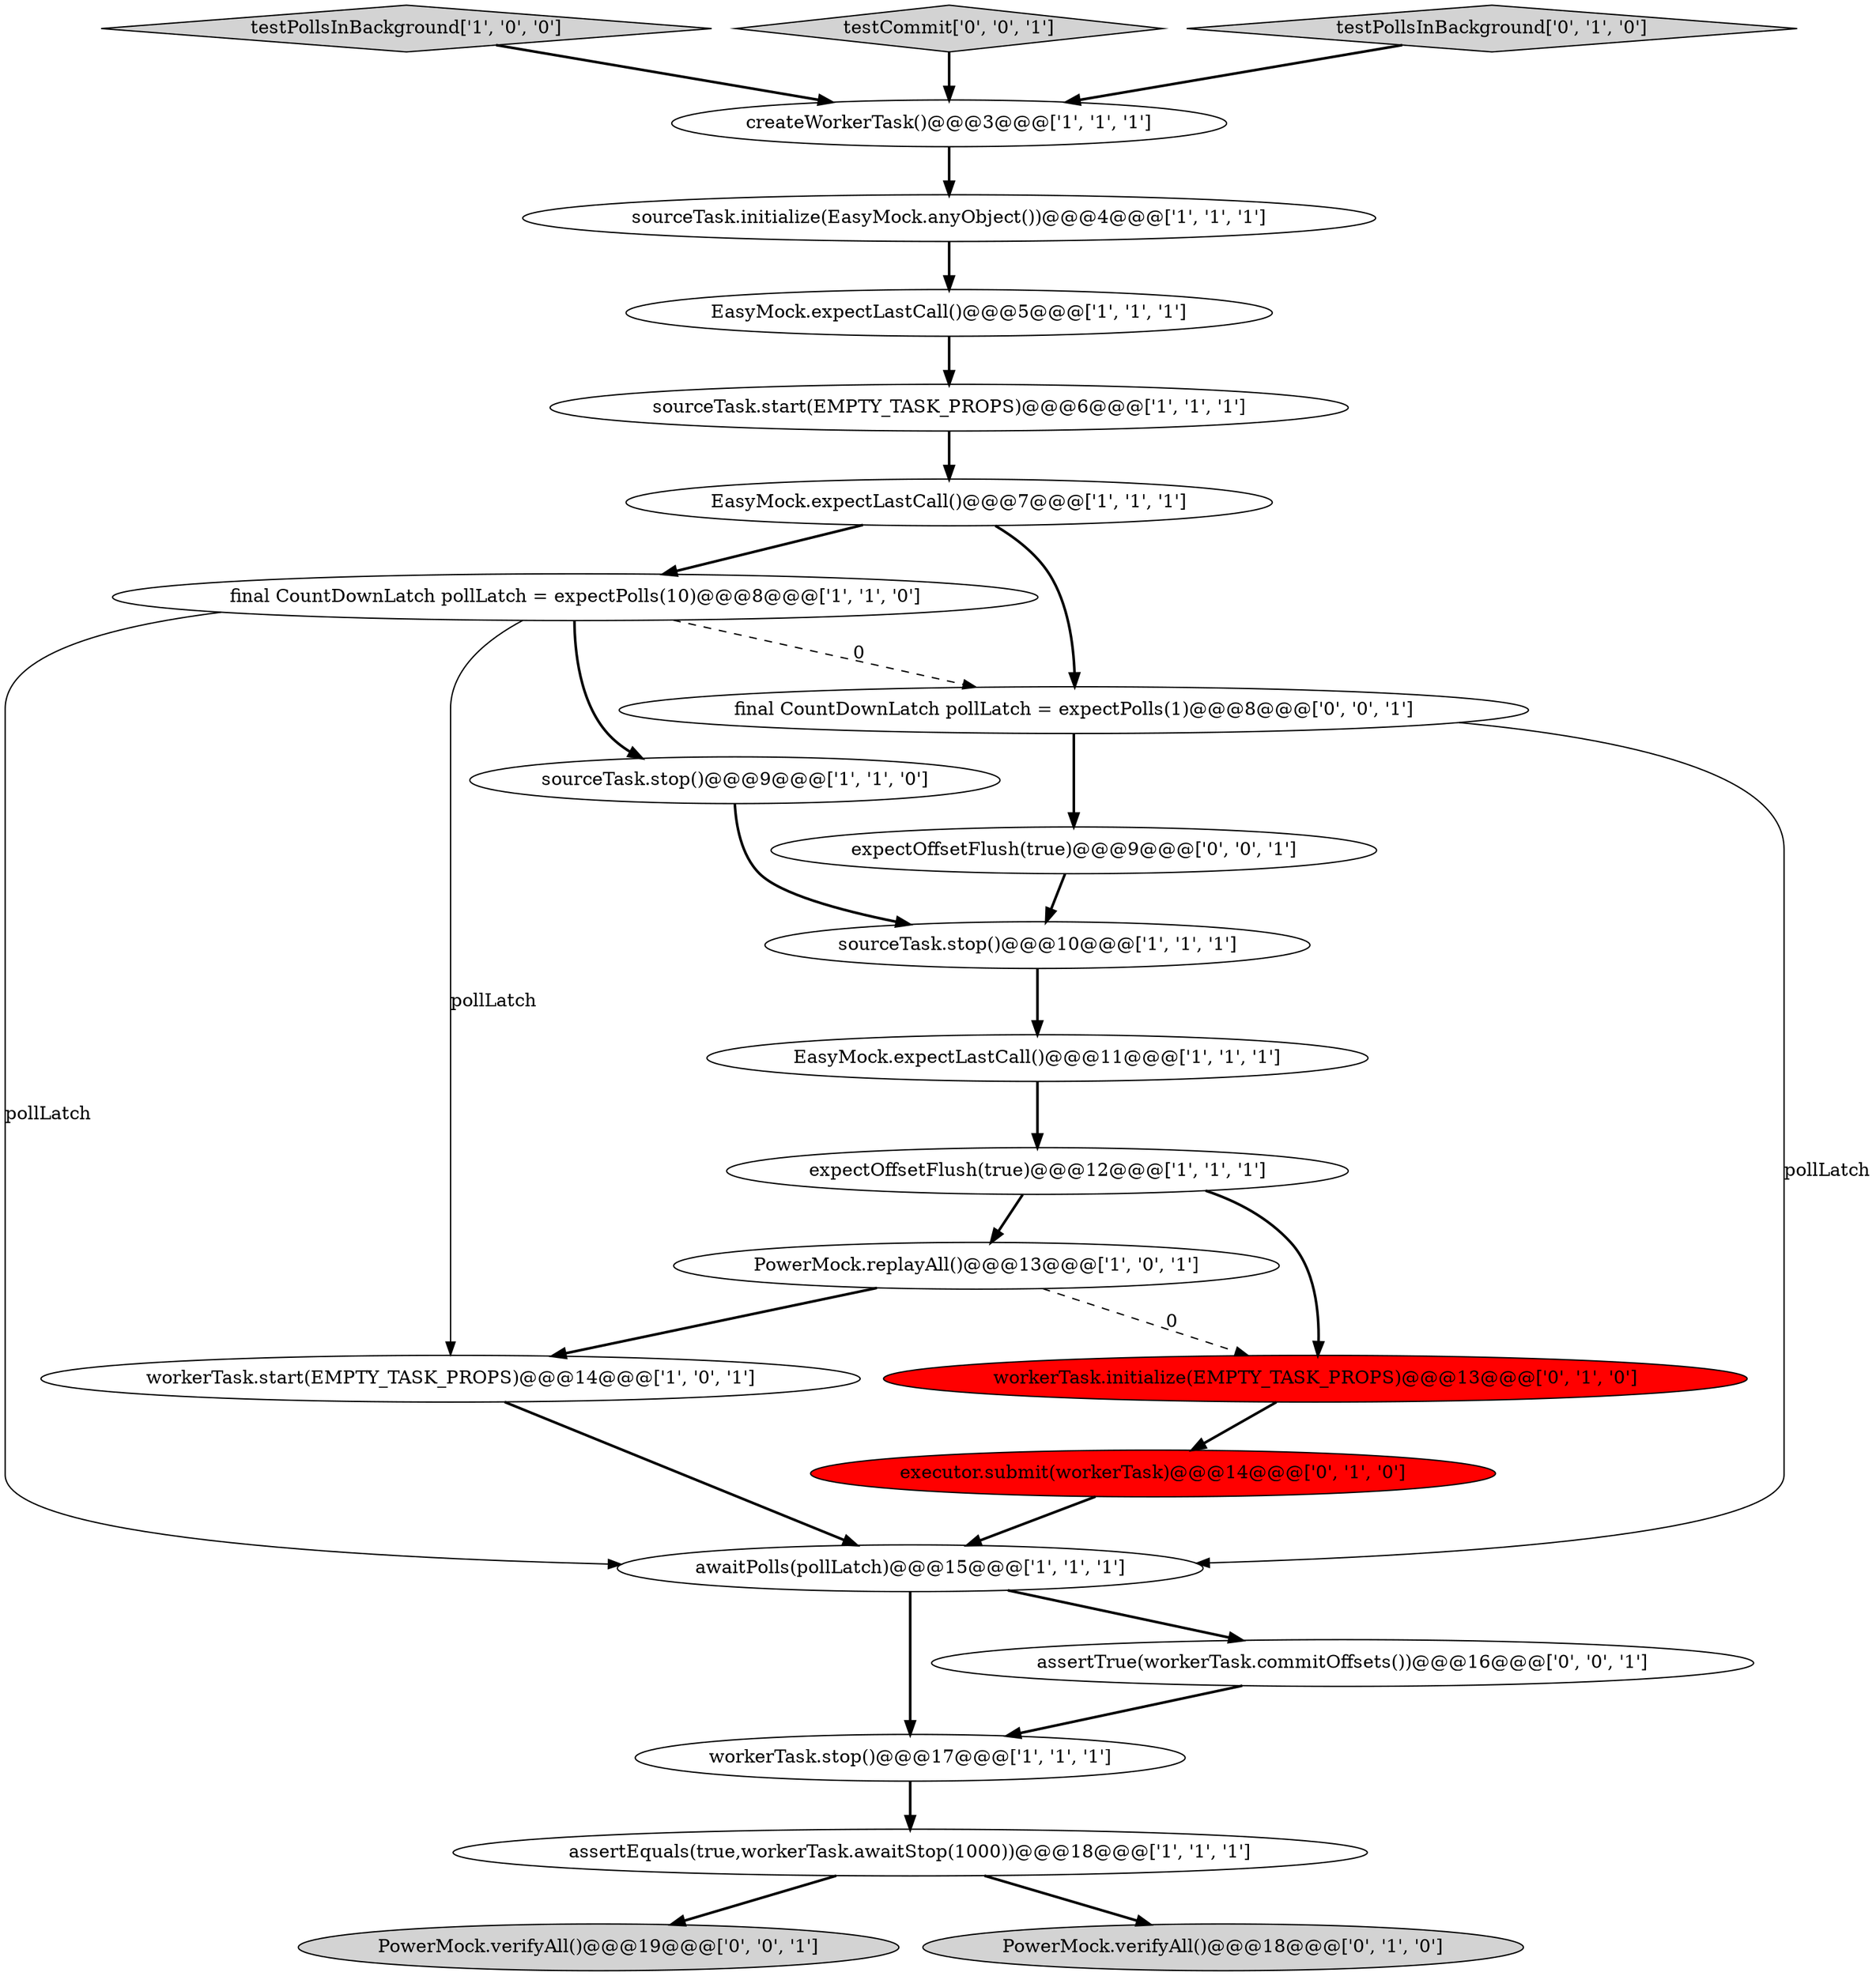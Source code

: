 digraph {
24 [style = filled, label = "PowerMock.verifyAll()@@@19@@@['0', '0', '1']", fillcolor = lightgray, shape = ellipse image = "AAA0AAABBB3BBB"];
6 [style = filled, label = "expectOffsetFlush(true)@@@12@@@['1', '1', '1']", fillcolor = white, shape = ellipse image = "AAA0AAABBB1BBB"];
5 [style = filled, label = "testPollsInBackground['1', '0', '0']", fillcolor = lightgray, shape = diamond image = "AAA0AAABBB1BBB"];
3 [style = filled, label = "awaitPolls(pollLatch)@@@15@@@['1', '1', '1']", fillcolor = white, shape = ellipse image = "AAA0AAABBB1BBB"];
20 [style = filled, label = "testCommit['0', '0', '1']", fillcolor = lightgray, shape = diamond image = "AAA0AAABBB3BBB"];
8 [style = filled, label = "EasyMock.expectLastCall()@@@11@@@['1', '1', '1']", fillcolor = white, shape = ellipse image = "AAA0AAABBB1BBB"];
4 [style = filled, label = "workerTask.stop()@@@17@@@['1', '1', '1']", fillcolor = white, shape = ellipse image = "AAA0AAABBB1BBB"];
19 [style = filled, label = "testPollsInBackground['0', '1', '0']", fillcolor = lightgray, shape = diamond image = "AAA0AAABBB2BBB"];
22 [style = filled, label = "assertTrue(workerTask.commitOffsets())@@@16@@@['0', '0', '1']", fillcolor = white, shape = ellipse image = "AAA0AAABBB3BBB"];
7 [style = filled, label = "final CountDownLatch pollLatch = expectPolls(10)@@@8@@@['1', '1', '0']", fillcolor = white, shape = ellipse image = "AAA0AAABBB1BBB"];
0 [style = filled, label = "PowerMock.replayAll()@@@13@@@['1', '0', '1']", fillcolor = white, shape = ellipse image = "AAA0AAABBB1BBB"];
2 [style = filled, label = "EasyMock.expectLastCall()@@@5@@@['1', '1', '1']", fillcolor = white, shape = ellipse image = "AAA0AAABBB1BBB"];
10 [style = filled, label = "sourceTask.start(EMPTY_TASK_PROPS)@@@6@@@['1', '1', '1']", fillcolor = white, shape = ellipse image = "AAA0AAABBB1BBB"];
13 [style = filled, label = "assertEquals(true,workerTask.awaitStop(1000))@@@18@@@['1', '1', '1']", fillcolor = white, shape = ellipse image = "AAA0AAABBB1BBB"];
15 [style = filled, label = "workerTask.start(EMPTY_TASK_PROPS)@@@14@@@['1', '0', '1']", fillcolor = white, shape = ellipse image = "AAA0AAABBB1BBB"];
9 [style = filled, label = "sourceTask.initialize(EasyMock.anyObject())@@@4@@@['1', '1', '1']", fillcolor = white, shape = ellipse image = "AAA0AAABBB1BBB"];
14 [style = filled, label = "createWorkerTask()@@@3@@@['1', '1', '1']", fillcolor = white, shape = ellipse image = "AAA0AAABBB1BBB"];
16 [style = filled, label = "workerTask.initialize(EMPTY_TASK_PROPS)@@@13@@@['0', '1', '0']", fillcolor = red, shape = ellipse image = "AAA1AAABBB2BBB"];
21 [style = filled, label = "expectOffsetFlush(true)@@@9@@@['0', '0', '1']", fillcolor = white, shape = ellipse image = "AAA0AAABBB3BBB"];
23 [style = filled, label = "final CountDownLatch pollLatch = expectPolls(1)@@@8@@@['0', '0', '1']", fillcolor = white, shape = ellipse image = "AAA0AAABBB3BBB"];
1 [style = filled, label = "sourceTask.stop()@@@10@@@['1', '1', '1']", fillcolor = white, shape = ellipse image = "AAA0AAABBB1BBB"];
18 [style = filled, label = "PowerMock.verifyAll()@@@18@@@['0', '1', '0']", fillcolor = lightgray, shape = ellipse image = "AAA0AAABBB2BBB"];
12 [style = filled, label = "sourceTask.stop()@@@9@@@['1', '1', '0']", fillcolor = white, shape = ellipse image = "AAA0AAABBB1BBB"];
11 [style = filled, label = "EasyMock.expectLastCall()@@@7@@@['1', '1', '1']", fillcolor = white, shape = ellipse image = "AAA0AAABBB1BBB"];
17 [style = filled, label = "executor.submit(workerTask)@@@14@@@['0', '1', '0']", fillcolor = red, shape = ellipse image = "AAA1AAABBB2BBB"];
1->8 [style = bold, label=""];
13->24 [style = bold, label=""];
7->23 [style = dashed, label="0"];
9->2 [style = bold, label=""];
7->12 [style = bold, label=""];
4->13 [style = bold, label=""];
0->16 [style = dashed, label="0"];
7->3 [style = solid, label="pollLatch"];
8->6 [style = bold, label=""];
6->0 [style = bold, label=""];
20->14 [style = bold, label=""];
16->17 [style = bold, label=""];
5->14 [style = bold, label=""];
2->10 [style = bold, label=""];
12->1 [style = bold, label=""];
15->3 [style = bold, label=""];
3->4 [style = bold, label=""];
3->22 [style = bold, label=""];
0->15 [style = bold, label=""];
7->15 [style = solid, label="pollLatch"];
22->4 [style = bold, label=""];
19->14 [style = bold, label=""];
23->21 [style = bold, label=""];
6->16 [style = bold, label=""];
21->1 [style = bold, label=""];
17->3 [style = bold, label=""];
14->9 [style = bold, label=""];
11->23 [style = bold, label=""];
23->3 [style = solid, label="pollLatch"];
11->7 [style = bold, label=""];
13->18 [style = bold, label=""];
10->11 [style = bold, label=""];
}
